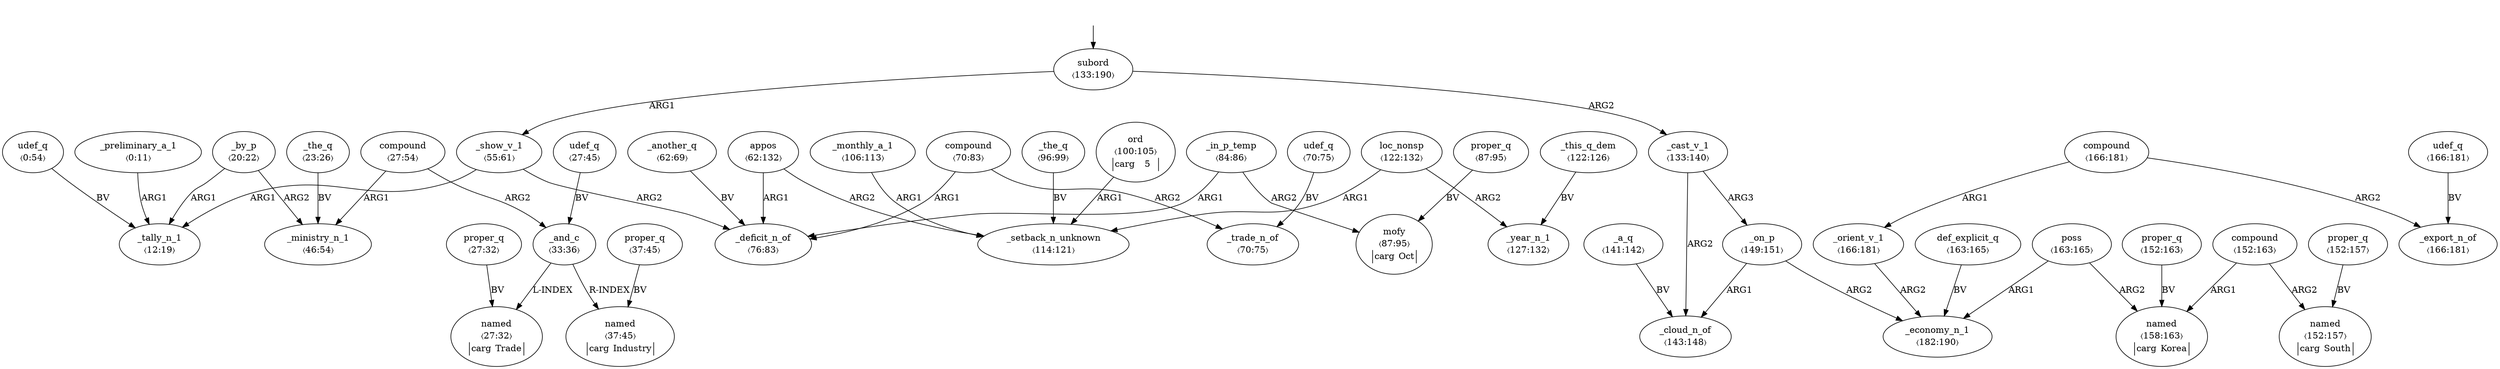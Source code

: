 digraph "20011002" {
  top [ style=invis ];
  top -> 30;
  0 [ label=<<table align="center" border="0" cellspacing="0"><tr><td colspan="2">udef_q</td></tr><tr><td colspan="2">〈0:54〉</td></tr></table>> ];
  1 [ label=<<table align="center" border="0" cellspacing="0"><tr><td colspan="2">_preliminary_a_1</td></tr><tr><td colspan="2">〈0:11〉</td></tr></table>> ];
  2 [ label=<<table align="center" border="0" cellspacing="0"><tr><td colspan="2">_tally_n_1</td></tr><tr><td colspan="2">〈12:19〉</td></tr></table>> ];
  3 [ label=<<table align="center" border="0" cellspacing="0"><tr><td colspan="2">_by_p</td></tr><tr><td colspan="2">〈20:22〉</td></tr></table>> ];
  4 [ label=<<table align="center" border="0" cellspacing="0"><tr><td colspan="2">_the_q</td></tr><tr><td colspan="2">〈23:26〉</td></tr></table>> ];
  5 [ label=<<table align="center" border="0" cellspacing="0"><tr><td colspan="2">compound</td></tr><tr><td colspan="2">〈27:54〉</td></tr></table>> ];
  6 [ label=<<table align="center" border="0" cellspacing="0"><tr><td colspan="2">udef_q</td></tr><tr><td colspan="2">〈27:45〉</td></tr></table>> ];
  7 [ label=<<table align="center" border="0" cellspacing="0"><tr><td colspan="2">proper_q</td></tr><tr><td colspan="2">〈27:32〉</td></tr></table>> ];
  8 [ label=<<table align="center" border="0" cellspacing="0"><tr><td colspan="2">named</td></tr><tr><td colspan="2">〈27:32〉</td></tr><tr><td sides="l" border="1" align="left">carg</td><td sides="r" border="1" align="left">Trade</td></tr></table>> ];
  9 [ label=<<table align="center" border="0" cellspacing="0"><tr><td colspan="2">_and_c</td></tr><tr><td colspan="2">〈33:36〉</td></tr></table>> ];
  10 [ label=<<table align="center" border="0" cellspacing="0"><tr><td colspan="2">proper_q</td></tr><tr><td colspan="2">〈37:45〉</td></tr></table>> ];
  11 [ label=<<table align="center" border="0" cellspacing="0"><tr><td colspan="2">named</td></tr><tr><td colspan="2">〈37:45〉</td></tr><tr><td sides="l" border="1" align="left">carg</td><td sides="r" border="1" align="left">Industry</td></tr></table>> ];
  12 [ label=<<table align="center" border="0" cellspacing="0"><tr><td colspan="2">_ministry_n_1</td></tr><tr><td colspan="2">〈46:54〉</td></tr></table>> ];
  13 [ label=<<table align="center" border="0" cellspacing="0"><tr><td colspan="2">_show_v_1</td></tr><tr><td colspan="2">〈55:61〉</td></tr></table>> ];
  14 [ label=<<table align="center" border="0" cellspacing="0"><tr><td colspan="2">appos</td></tr><tr><td colspan="2">〈62:132〉</td></tr></table>> ];
  15 [ label=<<table align="center" border="0" cellspacing="0"><tr><td colspan="2">_another_q</td></tr><tr><td colspan="2">〈62:69〉</td></tr></table>> ];
  16 [ label=<<table align="center" border="0" cellspacing="0"><tr><td colspan="2">compound</td></tr><tr><td colspan="2">〈70:83〉</td></tr></table>> ];
  17 [ label=<<table align="center" border="0" cellspacing="0"><tr><td colspan="2">udef_q</td></tr><tr><td colspan="2">〈70:75〉</td></tr></table>> ];
  18 [ label=<<table align="center" border="0" cellspacing="0"><tr><td colspan="2">_trade_n_of</td></tr><tr><td colspan="2">〈70:75〉</td></tr></table>> ];
  19 [ label=<<table align="center" border="0" cellspacing="0"><tr><td colspan="2">_deficit_n_of</td></tr><tr><td colspan="2">〈76:83〉</td></tr></table>> ];
  20 [ label=<<table align="center" border="0" cellspacing="0"><tr><td colspan="2">_in_p_temp</td></tr><tr><td colspan="2">〈84:86〉</td></tr></table>> ];
  21 [ label=<<table align="center" border="0" cellspacing="0"><tr><td colspan="2">proper_q</td></tr><tr><td colspan="2">〈87:95〉</td></tr></table>> ];
  22 [ label=<<table align="center" border="0" cellspacing="0"><tr><td colspan="2">mofy</td></tr><tr><td colspan="2">〈87:95〉</td></tr><tr><td sides="l" border="1" align="left">carg</td><td sides="r" border="1" align="left">Oct</td></tr></table>> ];
  23 [ label=<<table align="center" border="0" cellspacing="0"><tr><td colspan="2">_the_q</td></tr><tr><td colspan="2">〈96:99〉</td></tr></table>> ];
  24 [ label=<<table align="center" border="0" cellspacing="0"><tr><td colspan="2">ord</td></tr><tr><td colspan="2">〈100:105〉</td></tr><tr><td sides="l" border="1" align="left">carg</td><td sides="r" border="1" align="left">5</td></tr></table>> ];
  25 [ label=<<table align="center" border="0" cellspacing="0"><tr><td colspan="2">_monthly_a_1</td></tr><tr><td colspan="2">〈106:113〉</td></tr></table>> ];
  26 [ label=<<table align="center" border="0" cellspacing="0"><tr><td colspan="2">_setback_n_unknown</td></tr><tr><td colspan="2">〈114:121〉</td></tr></table>> ];
  27 [ label=<<table align="center" border="0" cellspacing="0"><tr><td colspan="2">loc_nonsp</td></tr><tr><td colspan="2">〈122:132〉</td></tr></table>> ];
  28 [ label=<<table align="center" border="0" cellspacing="0"><tr><td colspan="2">_this_q_dem</td></tr><tr><td colspan="2">〈122:126〉</td></tr></table>> ];
  29 [ label=<<table align="center" border="0" cellspacing="0"><tr><td colspan="2">_year_n_1</td></tr><tr><td colspan="2">〈127:132〉</td></tr></table>> ];
  30 [ label=<<table align="center" border="0" cellspacing="0"><tr><td colspan="2">subord</td></tr><tr><td colspan="2">〈133:190〉</td></tr></table>> ];
  31 [ label=<<table align="center" border="0" cellspacing="0"><tr><td colspan="2">_cast_v_1</td></tr><tr><td colspan="2">〈133:140〉</td></tr></table>> ];
  32 [ label=<<table align="center" border="0" cellspacing="0"><tr><td colspan="2">_a_q</td></tr><tr><td colspan="2">〈141:142〉</td></tr></table>> ];
  33 [ label=<<table align="center" border="0" cellspacing="0"><tr><td colspan="2">_cloud_n_of</td></tr><tr><td colspan="2">〈143:148〉</td></tr></table>> ];
  34 [ label=<<table align="center" border="0" cellspacing="0"><tr><td colspan="2">_on_p</td></tr><tr><td colspan="2">〈149:151〉</td></tr></table>> ];
  35 [ label=<<table align="center" border="0" cellspacing="0"><tr><td colspan="2">proper_q</td></tr><tr><td colspan="2">〈152:163〉</td></tr></table>> ];
  36 [ label=<<table align="center" border="0" cellspacing="0"><tr><td colspan="2">compound</td></tr><tr><td colspan="2">〈152:163〉</td></tr></table>> ];
  37 [ label=<<table align="center" border="0" cellspacing="0"><tr><td colspan="2">proper_q</td></tr><tr><td colspan="2">〈152:157〉</td></tr></table>> ];
  38 [ label=<<table align="center" border="0" cellspacing="0"><tr><td colspan="2">named</td></tr><tr><td colspan="2">〈152:157〉</td></tr><tr><td sides="l" border="1" align="left">carg</td><td sides="r" border="1" align="left">South</td></tr></table>> ];
  39 [ label=<<table align="center" border="0" cellspacing="0"><tr><td colspan="2">named</td></tr><tr><td colspan="2">〈158:163〉</td></tr><tr><td sides="l" border="1" align="left">carg</td><td sides="r" border="1" align="left">Korea</td></tr></table>> ];
  40 [ label=<<table align="center" border="0" cellspacing="0"><tr><td colspan="2">def_explicit_q</td></tr><tr><td colspan="2">〈163:165〉</td></tr></table>> ];
  41 [ label=<<table align="center" border="0" cellspacing="0"><tr><td colspan="2">poss</td></tr><tr><td colspan="2">〈163:165〉</td></tr></table>> ];
  42 [ label=<<table align="center" border="0" cellspacing="0"><tr><td colspan="2">compound</td></tr><tr><td colspan="2">〈166:181〉</td></tr></table>> ];
  43 [ label=<<table align="center" border="0" cellspacing="0"><tr><td colspan="2">udef_q</td></tr><tr><td colspan="2">〈166:181〉</td></tr></table>> ];
  44 [ label=<<table align="center" border="0" cellspacing="0"><tr><td colspan="2">_export_n_of</td></tr><tr><td colspan="2">〈166:181〉</td></tr></table>> ];
  45 [ label=<<table align="center" border="0" cellspacing="0"><tr><td colspan="2">_orient_v_1</td></tr><tr><td colspan="2">〈166:181〉</td></tr></table>> ];
  46 [ label=<<table align="center" border="0" cellspacing="0"><tr><td colspan="2">_economy_n_1</td></tr><tr><td colspan="2">〈182:190〉</td></tr></table>> ];
  31 -> 34 [ label="ARG3" ];
  7 -> 8 [ label="BV" ];
  43 -> 44 [ label="BV" ];
  28 -> 29 [ label="BV" ];
  24 -> 26 [ label="ARG1" ];
  6 -> 9 [ label="BV" ];
  1 -> 2 [ label="ARG1" ];
  23 -> 26 [ label="BV" ];
  9 -> 8 [ label="L-INDEX" ];
  34 -> 46 [ label="ARG2" ];
  35 -> 39 [ label="BV" ];
  5 -> 9 [ label="ARG2" ];
  14 -> 26 [ label="ARG2" ];
  10 -> 11 [ label="BV" ];
  20 -> 22 [ label="ARG2" ];
  37 -> 38 [ label="BV" ];
  30 -> 31 [ label="ARG2" ];
  0 -> 2 [ label="BV" ];
  16 -> 18 [ label="ARG2" ];
  17 -> 18 [ label="BV" ];
  3 -> 12 [ label="ARG2" ];
  25 -> 26 [ label="ARG1" ];
  3 -> 2 [ label="ARG1" ];
  36 -> 38 [ label="ARG2" ];
  21 -> 22 [ label="BV" ];
  20 -> 19 [ label="ARG1" ];
  42 -> 45 [ label="ARG1" ];
  15 -> 19 [ label="BV" ];
  36 -> 39 [ label="ARG1" ];
  45 -> 46 [ label="ARG2" ];
  40 -> 46 [ label="BV" ];
  27 -> 29 [ label="ARG2" ];
  41 -> 39 [ label="ARG2" ];
  32 -> 33 [ label="BV" ];
  42 -> 44 [ label="ARG2" ];
  34 -> 33 [ label="ARG1" ];
  9 -> 11 [ label="R-INDEX" ];
  13 -> 2 [ label="ARG1" ];
  4 -> 12 [ label="BV" ];
  16 -> 19 [ label="ARG1" ];
  13 -> 19 [ label="ARG2" ];
  41 -> 46 [ label="ARG1" ];
  5 -> 12 [ label="ARG1" ];
  14 -> 19 [ label="ARG1" ];
  27 -> 26 [ label="ARG1" ];
  31 -> 33 [ label="ARG2" ];
  30 -> 13 [ label="ARG1" ];
}

